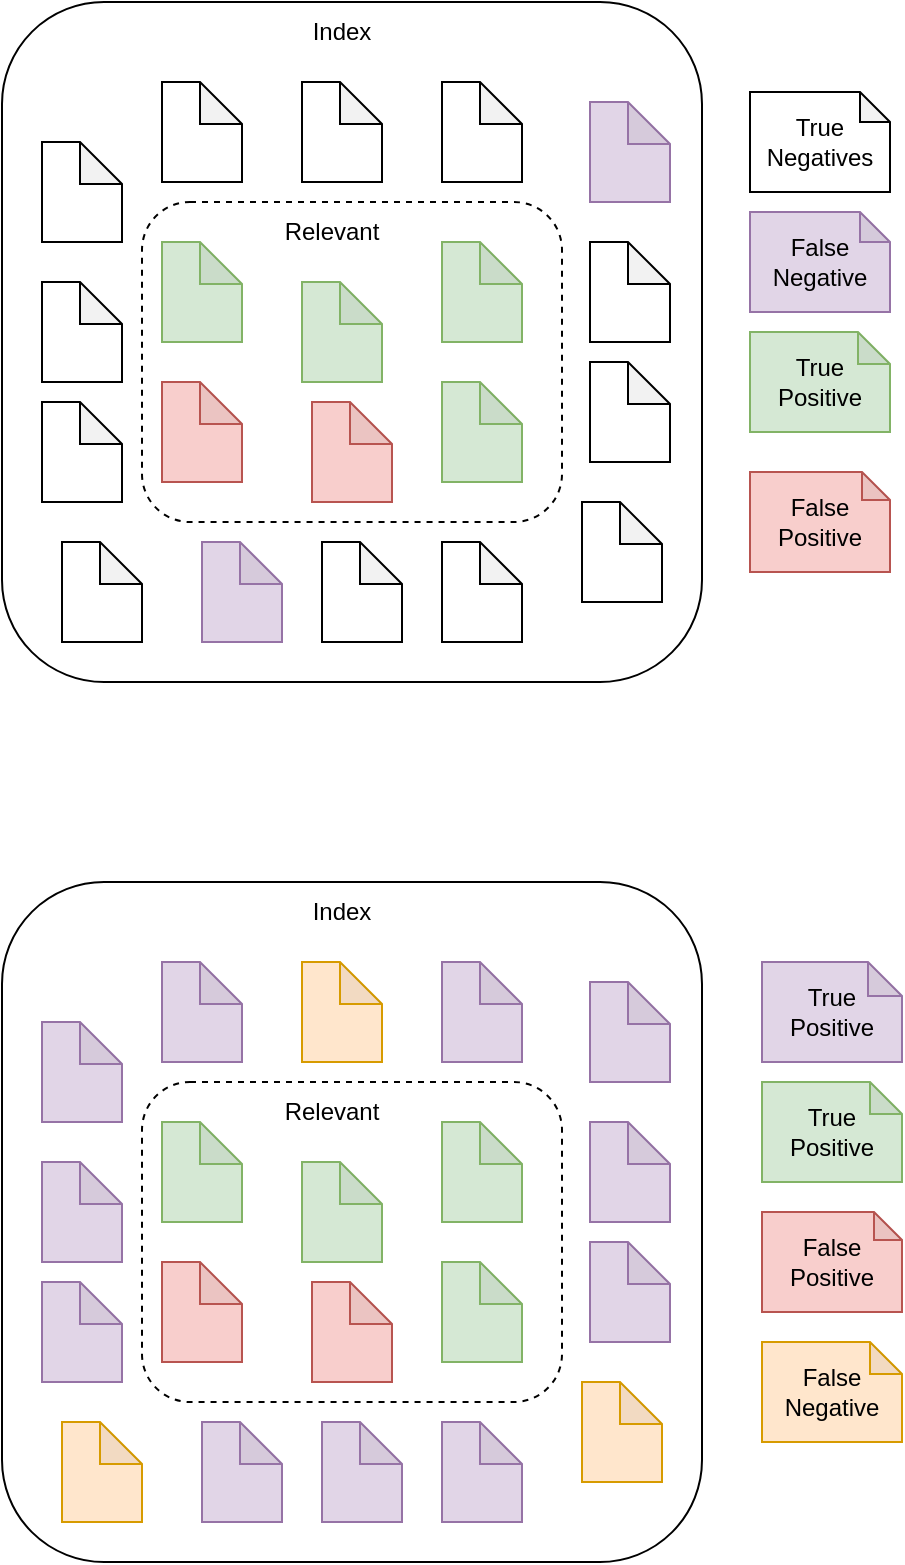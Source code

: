 <mxfile version="26.1.1">
  <diagram name="Precision + Recall" id="o6A75RPzqETVw1_ZJNpG">
    <mxGraphModel dx="889" dy="620" grid="1" gridSize="10" guides="1" tooltips="1" connect="1" arrows="1" fold="1" page="1" pageScale="1" pageWidth="827" pageHeight="1169" math="0" shadow="0">
      <root>
        <mxCell id="0" />
        <mxCell id="1" parent="0" />
        <mxCell id="_u4ZxE2TmP3oYJ9TNLjW-27" value="" style="rounded=1;whiteSpace=wrap;html=1;fillColor=none;" vertex="1" parent="1">
          <mxGeometry x="40" y="60" width="350" height="340" as="geometry" />
        </mxCell>
        <mxCell id="_u4ZxE2TmP3oYJ9TNLjW-2" value="Index" style="text;html=1;align=center;verticalAlign=middle;whiteSpace=wrap;rounded=0;" vertex="1" parent="1">
          <mxGeometry x="180" y="60" width="60" height="30" as="geometry" />
        </mxCell>
        <mxCell id="_u4ZxE2TmP3oYJ9TNLjW-28" value="" style="rounded=1;whiteSpace=wrap;html=1;fillColor=none;dashed=1;" vertex="1" parent="1">
          <mxGeometry x="110" y="160" width="210" height="160" as="geometry" />
        </mxCell>
        <mxCell id="_u4ZxE2TmP3oYJ9TNLjW-32" value="" style="shape=note;whiteSpace=wrap;html=1;backgroundOutline=1;darkOpacity=0.05;size=21;" vertex="1" parent="1">
          <mxGeometry x="60" y="130" width="40" height="50" as="geometry" />
        </mxCell>
        <mxCell id="_u4ZxE2TmP3oYJ9TNLjW-33" value="" style="shape=note;whiteSpace=wrap;html=1;backgroundOutline=1;darkOpacity=0.05;size=21;fillColor=#d5e8d4;strokeColor=#82b366;" vertex="1" parent="1">
          <mxGeometry x="120" y="180" width="40" height="50" as="geometry" />
        </mxCell>
        <mxCell id="_u4ZxE2TmP3oYJ9TNLjW-34" value="" style="shape=note;whiteSpace=wrap;html=1;backgroundOutline=1;darkOpacity=0.05;size=21;" vertex="1" parent="1">
          <mxGeometry x="60" y="200" width="40" height="50" as="geometry" />
        </mxCell>
        <mxCell id="_u4ZxE2TmP3oYJ9TNLjW-35" value="" style="shape=note;whiteSpace=wrap;html=1;backgroundOutline=1;darkOpacity=0.05;size=21;fillColor=#f8cecc;strokeColor=#b85450;" vertex="1" parent="1">
          <mxGeometry x="120" y="250" width="40" height="50" as="geometry" />
        </mxCell>
        <mxCell id="_u4ZxE2TmP3oYJ9TNLjW-36" value="" style="shape=note;whiteSpace=wrap;html=1;backgroundOutline=1;darkOpacity=0.05;size=21;fillColor=#d5e8d4;strokeColor=#82b366;" vertex="1" parent="1">
          <mxGeometry x="190" y="200" width="40" height="50" as="geometry" />
        </mxCell>
        <mxCell id="_u4ZxE2TmP3oYJ9TNLjW-37" value="" style="shape=note;whiteSpace=wrap;html=1;backgroundOutline=1;darkOpacity=0.05;size=21;fillColor=#f8cecc;strokeColor=#b85450;" vertex="1" parent="1">
          <mxGeometry x="195" y="260" width="40" height="50" as="geometry" />
        </mxCell>
        <mxCell id="_u4ZxE2TmP3oYJ9TNLjW-38" value="" style="shape=note;whiteSpace=wrap;html=1;backgroundOutline=1;darkOpacity=0.05;size=21;" vertex="1" parent="1">
          <mxGeometry x="60" y="260" width="40" height="50" as="geometry" />
        </mxCell>
        <mxCell id="_u4ZxE2TmP3oYJ9TNLjW-39" value="" style="shape=note;whiteSpace=wrap;html=1;backgroundOutline=1;darkOpacity=0.05;size=21;" vertex="1" parent="1">
          <mxGeometry x="200" y="330" width="40" height="50" as="geometry" />
        </mxCell>
        <mxCell id="_u4ZxE2TmP3oYJ9TNLjW-40" value="" style="shape=note;whiteSpace=wrap;html=1;backgroundOutline=1;darkOpacity=0.05;size=21;fillColor=#d5e8d4;strokeColor=#82b366;" vertex="1" parent="1">
          <mxGeometry x="260" y="180" width="40" height="50" as="geometry" />
        </mxCell>
        <mxCell id="_u4ZxE2TmP3oYJ9TNLjW-41" value="" style="shape=note;whiteSpace=wrap;html=1;backgroundOutline=1;darkOpacity=0.05;size=21;fillColor=#e1d5e7;strokeColor=#9673a6;" vertex="1" parent="1">
          <mxGeometry x="334" y="110" width="40" height="50" as="geometry" />
        </mxCell>
        <mxCell id="_u4ZxE2TmP3oYJ9TNLjW-42" value="" style="shape=note;whiteSpace=wrap;html=1;backgroundOutline=1;darkOpacity=0.05;size=21;fillColor=#d5e8d4;strokeColor=#82b366;" vertex="1" parent="1">
          <mxGeometry x="260" y="250" width="40" height="50" as="geometry" />
        </mxCell>
        <mxCell id="_u4ZxE2TmP3oYJ9TNLjW-43" value="" style="shape=note;whiteSpace=wrap;html=1;backgroundOutline=1;darkOpacity=0.05;size=21;" vertex="1" parent="1">
          <mxGeometry x="334" y="180" width="40" height="50" as="geometry" />
        </mxCell>
        <mxCell id="_u4ZxE2TmP3oYJ9TNLjW-44" value="" style="shape=note;whiteSpace=wrap;html=1;backgroundOutline=1;darkOpacity=0.05;size=21;" vertex="1" parent="1">
          <mxGeometry x="330" y="310" width="40" height="50" as="geometry" />
        </mxCell>
        <mxCell id="_u4ZxE2TmP3oYJ9TNLjW-45" value="" style="shape=note;whiteSpace=wrap;html=1;backgroundOutline=1;darkOpacity=0.05;size=21;fillColor=#e1d5e7;strokeColor=#9673a6;" vertex="1" parent="1">
          <mxGeometry x="140" y="330" width="40" height="50" as="geometry" />
        </mxCell>
        <mxCell id="_u4ZxE2TmP3oYJ9TNLjW-46" value="" style="shape=note;whiteSpace=wrap;html=1;backgroundOutline=1;darkOpacity=0.05;size=21;" vertex="1" parent="1">
          <mxGeometry x="260" y="330" width="40" height="50" as="geometry" />
        </mxCell>
        <mxCell id="_u4ZxE2TmP3oYJ9TNLjW-48" value="" style="shape=note;whiteSpace=wrap;html=1;backgroundOutline=1;darkOpacity=0.05;size=21;" vertex="1" parent="1">
          <mxGeometry x="260" y="100" width="40" height="50" as="geometry" />
        </mxCell>
        <mxCell id="_u4ZxE2TmP3oYJ9TNLjW-49" value="" style="shape=note;whiteSpace=wrap;html=1;backgroundOutline=1;darkOpacity=0.05;size=21;" vertex="1" parent="1">
          <mxGeometry x="120" y="100" width="40" height="50" as="geometry" />
        </mxCell>
        <mxCell id="_u4ZxE2TmP3oYJ9TNLjW-50" value="" style="shape=note;whiteSpace=wrap;html=1;backgroundOutline=1;darkOpacity=0.05;size=21;" vertex="1" parent="1">
          <mxGeometry x="70" y="330" width="40" height="50" as="geometry" />
        </mxCell>
        <mxCell id="_u4ZxE2TmP3oYJ9TNLjW-51" value="" style="shape=note;whiteSpace=wrap;html=1;backgroundOutline=1;darkOpacity=0.05;size=21;" vertex="1" parent="1">
          <mxGeometry x="190" y="100" width="40" height="50" as="geometry" />
        </mxCell>
        <mxCell id="_u4ZxE2TmP3oYJ9TNLjW-52" value="Relevant" style="text;html=1;align=center;verticalAlign=middle;whiteSpace=wrap;rounded=0;" vertex="1" parent="1">
          <mxGeometry x="175" y="160" width="60" height="30" as="geometry" />
        </mxCell>
        <mxCell id="_u4ZxE2TmP3oYJ9TNLjW-53" value="True&lt;div&gt;Positive&lt;/div&gt;" style="shape=note;whiteSpace=wrap;html=1;backgroundOutline=1;darkOpacity=0.05;size=16;fillColor=#d5e8d4;strokeColor=#82b366;" vertex="1" parent="1">
          <mxGeometry x="414" y="225" width="70" height="50" as="geometry" />
        </mxCell>
        <mxCell id="_u4ZxE2TmP3oYJ9TNLjW-54" value="False&lt;div&gt;Positive&lt;/div&gt;" style="shape=note;whiteSpace=wrap;html=1;backgroundOutline=1;darkOpacity=0.05;size=14;fillColor=#f8cecc;strokeColor=#b85450;" vertex="1" parent="1">
          <mxGeometry x="414" y="295" width="70" height="50" as="geometry" />
        </mxCell>
        <mxCell id="_u4ZxE2TmP3oYJ9TNLjW-56" value="" style="shape=note;whiteSpace=wrap;html=1;backgroundOutline=1;darkOpacity=0.05;size=21;" vertex="1" parent="1">
          <mxGeometry x="334" y="240" width="40" height="50" as="geometry" />
        </mxCell>
        <mxCell id="_u4ZxE2TmP3oYJ9TNLjW-84" value="" style="rounded=1;whiteSpace=wrap;html=1;fillColor=none;" vertex="1" parent="1">
          <mxGeometry x="40" y="500" width="350" height="340" as="geometry" />
        </mxCell>
        <mxCell id="_u4ZxE2TmP3oYJ9TNLjW-85" value="Index" style="text;html=1;align=center;verticalAlign=middle;whiteSpace=wrap;rounded=0;" vertex="1" parent="1">
          <mxGeometry x="180" y="500" width="60" height="30" as="geometry" />
        </mxCell>
        <mxCell id="_u4ZxE2TmP3oYJ9TNLjW-86" value="" style="rounded=1;whiteSpace=wrap;html=1;fillColor=none;dashed=1;" vertex="1" parent="1">
          <mxGeometry x="110" y="600" width="210" height="160" as="geometry" />
        </mxCell>
        <mxCell id="_u4ZxE2TmP3oYJ9TNLjW-87" value="" style="shape=note;whiteSpace=wrap;html=1;backgroundOutline=1;darkOpacity=0.05;size=21;fillColor=#e1d5e7;strokeColor=#9673a6;" vertex="1" parent="1">
          <mxGeometry x="60" y="570" width="40" height="50" as="geometry" />
        </mxCell>
        <mxCell id="_u4ZxE2TmP3oYJ9TNLjW-88" value="" style="shape=note;whiteSpace=wrap;html=1;backgroundOutline=1;darkOpacity=0.05;size=21;fillColor=#d5e8d4;strokeColor=#82b366;" vertex="1" parent="1">
          <mxGeometry x="120" y="620" width="40" height="50" as="geometry" />
        </mxCell>
        <mxCell id="_u4ZxE2TmP3oYJ9TNLjW-89" value="" style="shape=note;whiteSpace=wrap;html=1;backgroundOutline=1;darkOpacity=0.05;size=21;fillColor=#e1d5e7;strokeColor=#9673a6;" vertex="1" parent="1">
          <mxGeometry x="60" y="640" width="40" height="50" as="geometry" />
        </mxCell>
        <mxCell id="_u4ZxE2TmP3oYJ9TNLjW-90" value="" style="shape=note;whiteSpace=wrap;html=1;backgroundOutline=1;darkOpacity=0.05;size=21;fillColor=#f8cecc;strokeColor=#b85450;" vertex="1" parent="1">
          <mxGeometry x="120" y="690" width="40" height="50" as="geometry" />
        </mxCell>
        <mxCell id="_u4ZxE2TmP3oYJ9TNLjW-91" value="" style="shape=note;whiteSpace=wrap;html=1;backgroundOutline=1;darkOpacity=0.05;size=21;fillColor=#d5e8d4;strokeColor=#82b366;" vertex="1" parent="1">
          <mxGeometry x="190" y="640" width="40" height="50" as="geometry" />
        </mxCell>
        <mxCell id="_u4ZxE2TmP3oYJ9TNLjW-92" value="" style="shape=note;whiteSpace=wrap;html=1;backgroundOutline=1;darkOpacity=0.05;size=21;fillColor=#f8cecc;strokeColor=#b85450;" vertex="1" parent="1">
          <mxGeometry x="195" y="700" width="40" height="50" as="geometry" />
        </mxCell>
        <mxCell id="_u4ZxE2TmP3oYJ9TNLjW-93" value="" style="shape=note;whiteSpace=wrap;html=1;backgroundOutline=1;darkOpacity=0.05;size=21;fillColor=#e1d5e7;strokeColor=#9673a6;" vertex="1" parent="1">
          <mxGeometry x="60" y="700" width="40" height="50" as="geometry" />
        </mxCell>
        <mxCell id="_u4ZxE2TmP3oYJ9TNLjW-94" value="" style="shape=note;whiteSpace=wrap;html=1;backgroundOutline=1;darkOpacity=0.05;size=21;fillColor=#e1d5e7;strokeColor=#9673a6;" vertex="1" parent="1">
          <mxGeometry x="200" y="770" width="40" height="50" as="geometry" />
        </mxCell>
        <mxCell id="_u4ZxE2TmP3oYJ9TNLjW-95" value="" style="shape=note;whiteSpace=wrap;html=1;backgroundOutline=1;darkOpacity=0.05;size=21;fillColor=#d5e8d4;strokeColor=#82b366;" vertex="1" parent="1">
          <mxGeometry x="260" y="620" width="40" height="50" as="geometry" />
        </mxCell>
        <mxCell id="_u4ZxE2TmP3oYJ9TNLjW-96" value="" style="shape=note;whiteSpace=wrap;html=1;backgroundOutline=1;darkOpacity=0.05;size=21;fillColor=#e1d5e7;strokeColor=#9673a6;" vertex="1" parent="1">
          <mxGeometry x="334" y="550" width="40" height="50" as="geometry" />
        </mxCell>
        <mxCell id="_u4ZxE2TmP3oYJ9TNLjW-97" value="" style="shape=note;whiteSpace=wrap;html=1;backgroundOutline=1;darkOpacity=0.05;size=21;fillColor=#d5e8d4;strokeColor=#82b366;" vertex="1" parent="1">
          <mxGeometry x="260" y="690" width="40" height="50" as="geometry" />
        </mxCell>
        <mxCell id="_u4ZxE2TmP3oYJ9TNLjW-98" value="" style="shape=note;whiteSpace=wrap;html=1;backgroundOutline=1;darkOpacity=0.05;size=21;fillColor=#e1d5e7;strokeColor=#9673a6;" vertex="1" parent="1">
          <mxGeometry x="334" y="620" width="40" height="50" as="geometry" />
        </mxCell>
        <mxCell id="_u4ZxE2TmP3oYJ9TNLjW-99" value="" style="shape=note;whiteSpace=wrap;html=1;backgroundOutline=1;darkOpacity=0.05;size=21;fillColor=#ffe6cc;strokeColor=#d79b00;" vertex="1" parent="1">
          <mxGeometry x="330" y="750" width="40" height="50" as="geometry" />
        </mxCell>
        <mxCell id="_u4ZxE2TmP3oYJ9TNLjW-100" value="" style="shape=note;whiteSpace=wrap;html=1;backgroundOutline=1;darkOpacity=0.05;size=21;fillColor=#e1d5e7;strokeColor=#9673a6;" vertex="1" parent="1">
          <mxGeometry x="140" y="770" width="40" height="50" as="geometry" />
        </mxCell>
        <mxCell id="_u4ZxE2TmP3oYJ9TNLjW-101" value="" style="shape=note;whiteSpace=wrap;html=1;backgroundOutline=1;darkOpacity=0.05;size=21;fillColor=#e1d5e7;strokeColor=#9673a6;" vertex="1" parent="1">
          <mxGeometry x="260" y="770" width="40" height="50" as="geometry" />
        </mxCell>
        <mxCell id="_u4ZxE2TmP3oYJ9TNLjW-102" value="" style="shape=note;whiteSpace=wrap;html=1;backgroundOutline=1;darkOpacity=0.05;size=21;fillColor=#e1d5e7;strokeColor=#9673a6;" vertex="1" parent="1">
          <mxGeometry x="260" y="540" width="40" height="50" as="geometry" />
        </mxCell>
        <mxCell id="_u4ZxE2TmP3oYJ9TNLjW-103" value="" style="shape=note;whiteSpace=wrap;html=1;backgroundOutline=1;darkOpacity=0.05;size=21;fillColor=#e1d5e7;strokeColor=#9673a6;" vertex="1" parent="1">
          <mxGeometry x="120" y="540" width="40" height="50" as="geometry" />
        </mxCell>
        <mxCell id="_u4ZxE2TmP3oYJ9TNLjW-104" value="" style="shape=note;whiteSpace=wrap;html=1;backgroundOutline=1;darkOpacity=0.05;size=21;fillColor=#ffe6cc;strokeColor=#d79b00;" vertex="1" parent="1">
          <mxGeometry x="70" y="770" width="40" height="50" as="geometry" />
        </mxCell>
        <mxCell id="_u4ZxE2TmP3oYJ9TNLjW-105" value="" style="shape=note;whiteSpace=wrap;html=1;backgroundOutline=1;darkOpacity=0.05;size=21;fillColor=#ffe6cc;strokeColor=#d79b00;" vertex="1" parent="1">
          <mxGeometry x="190" y="540" width="40" height="50" as="geometry" />
        </mxCell>
        <mxCell id="_u4ZxE2TmP3oYJ9TNLjW-106" value="Relevant" style="text;html=1;align=center;verticalAlign=middle;whiteSpace=wrap;rounded=0;" vertex="1" parent="1">
          <mxGeometry x="175" y="600" width="60" height="30" as="geometry" />
        </mxCell>
        <mxCell id="_u4ZxE2TmP3oYJ9TNLjW-107" value="True&lt;div&gt;Positive&lt;/div&gt;" style="shape=note;whiteSpace=wrap;html=1;backgroundOutline=1;darkOpacity=0.05;size=16;fillColor=#d5e8d4;strokeColor=#82b366;" vertex="1" parent="1">
          <mxGeometry x="420" y="600" width="70" height="50" as="geometry" />
        </mxCell>
        <mxCell id="_u4ZxE2TmP3oYJ9TNLjW-108" value="False&lt;div&gt;Positive&lt;/div&gt;" style="shape=note;whiteSpace=wrap;html=1;backgroundOutline=1;darkOpacity=0.05;size=14;fillColor=#f8cecc;strokeColor=#b85450;" vertex="1" parent="1">
          <mxGeometry x="420" y="665" width="70" height="50" as="geometry" />
        </mxCell>
        <mxCell id="_u4ZxE2TmP3oYJ9TNLjW-109" value="" style="shape=note;whiteSpace=wrap;html=1;backgroundOutline=1;darkOpacity=0.05;size=21;fillColor=#e1d5e7;strokeColor=#9673a6;" vertex="1" parent="1">
          <mxGeometry x="334" y="680" width="40" height="50" as="geometry" />
        </mxCell>
        <mxCell id="_u4ZxE2TmP3oYJ9TNLjW-110" value="True&lt;div&gt;Positive&lt;/div&gt;" style="shape=note;whiteSpace=wrap;html=1;backgroundOutline=1;darkOpacity=0.05;size=17;fillColor=#e1d5e7;strokeColor=#9673a6;" vertex="1" parent="1">
          <mxGeometry x="420" y="540" width="70" height="50" as="geometry" />
        </mxCell>
        <mxCell id="_u4ZxE2TmP3oYJ9TNLjW-111" value="False&lt;div&gt;Negative&lt;/div&gt;" style="shape=note;whiteSpace=wrap;html=1;backgroundOutline=1;darkOpacity=0.05;size=16;fillColor=#ffe6cc;strokeColor=#d79b00;" vertex="1" parent="1">
          <mxGeometry x="420" y="730" width="70" height="50" as="geometry" />
        </mxCell>
        <mxCell id="_u4ZxE2TmP3oYJ9TNLjW-112" value="False&lt;div&gt;Negative&lt;/div&gt;" style="shape=note;whiteSpace=wrap;html=1;backgroundOutline=1;darkOpacity=0.05;size=15;fillColor=#e1d5e7;strokeColor=#9673a6;" vertex="1" parent="1">
          <mxGeometry x="414" y="165" width="70" height="50" as="geometry" />
        </mxCell>
        <mxCell id="_u4ZxE2TmP3oYJ9TNLjW-113" value="True&lt;div&gt;Negatives&lt;/div&gt;" style="shape=note;whiteSpace=wrap;html=1;backgroundOutline=1;darkOpacity=0.05;size=15;" vertex="1" parent="1">
          <mxGeometry x="414" y="105" width="70" height="50" as="geometry" />
        </mxCell>
      </root>
    </mxGraphModel>
  </diagram>
</mxfile>
